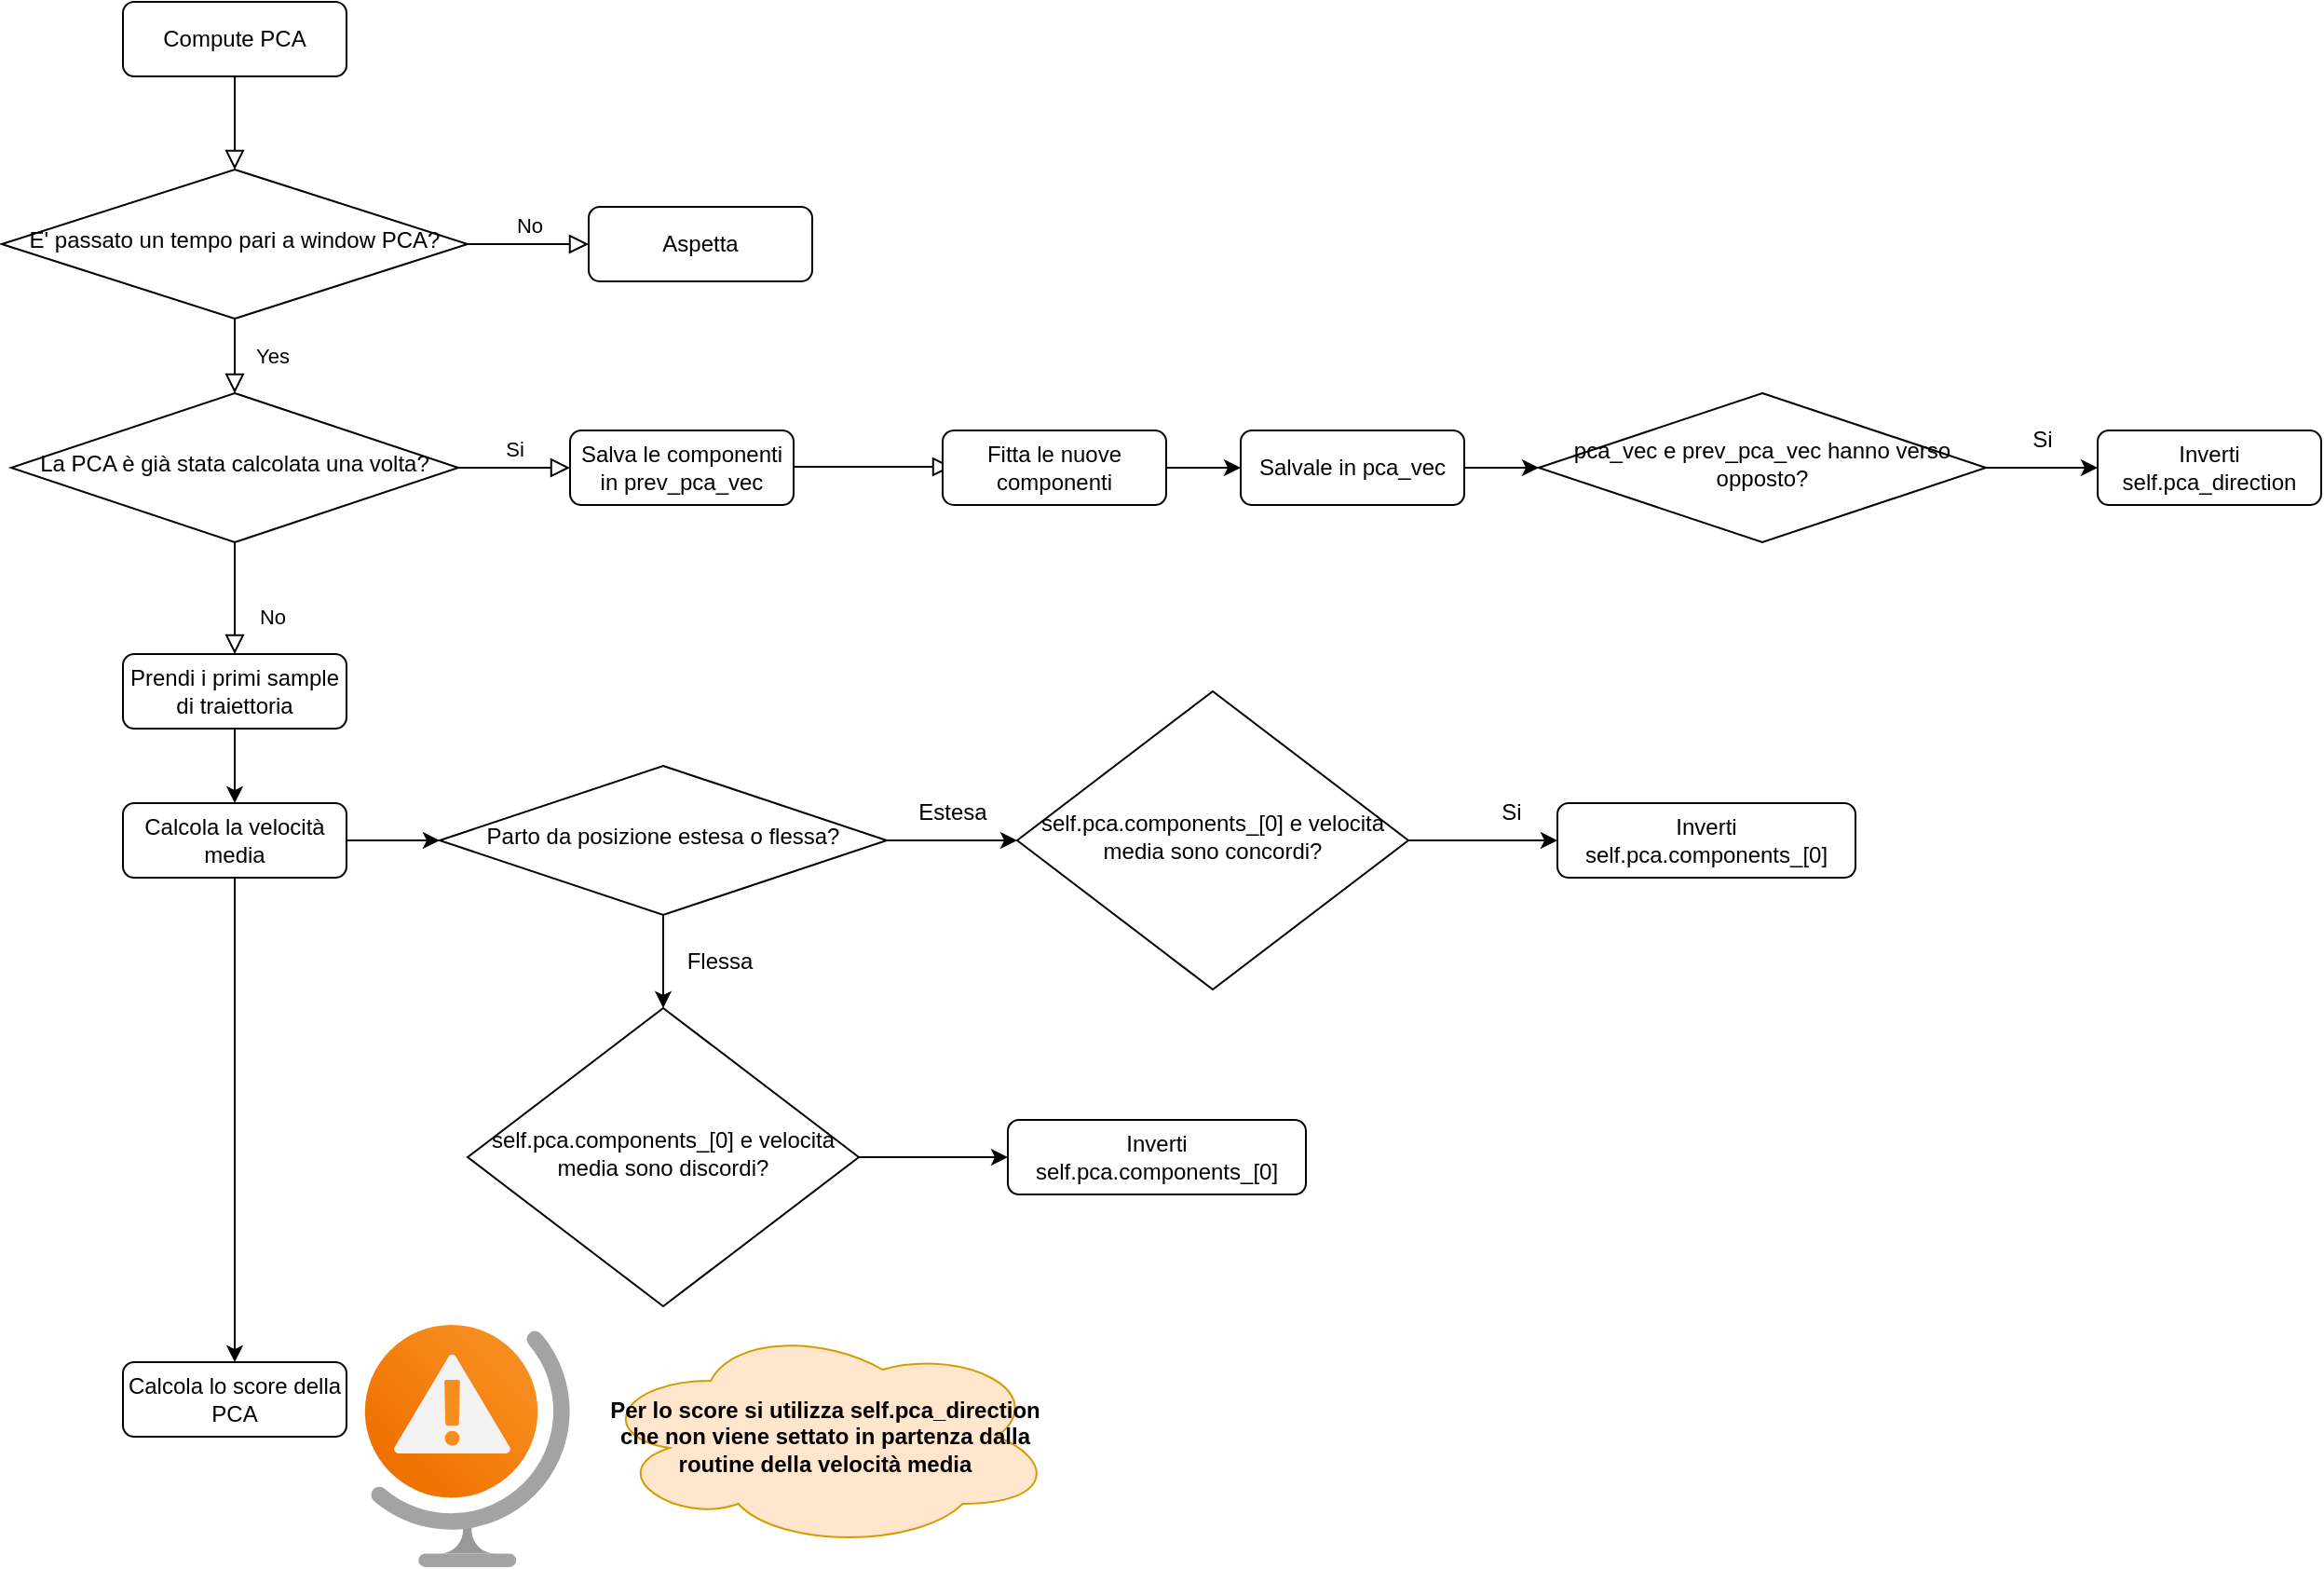 <mxfile version="26.0.9">
  <diagram id="C5RBs43oDa-KdzZeNtuy" name="Page-1">
    <mxGraphModel dx="1434" dy="836" grid="1" gridSize="10" guides="1" tooltips="1" connect="1" arrows="1" fold="1" page="1" pageScale="1" pageWidth="827" pageHeight="1169" math="0" shadow="0">
      <root>
        <mxCell id="WIyWlLk6GJQsqaUBKTNV-0" />
        <mxCell id="WIyWlLk6GJQsqaUBKTNV-1" parent="WIyWlLk6GJQsqaUBKTNV-0" />
        <mxCell id="WIyWlLk6GJQsqaUBKTNV-2" value="" style="rounded=0;html=1;jettySize=auto;orthogonalLoop=1;fontSize=11;endArrow=block;endFill=0;endSize=8;strokeWidth=1;shadow=0;labelBackgroundColor=none;edgeStyle=orthogonalEdgeStyle;" parent="WIyWlLk6GJQsqaUBKTNV-1" source="WIyWlLk6GJQsqaUBKTNV-3" target="WIyWlLk6GJQsqaUBKTNV-6" edge="1">
          <mxGeometry relative="1" as="geometry" />
        </mxCell>
        <mxCell id="WIyWlLk6GJQsqaUBKTNV-3" value="Compute PCA" style="rounded=1;whiteSpace=wrap;html=1;fontSize=12;glass=0;strokeWidth=1;shadow=0;" parent="WIyWlLk6GJQsqaUBKTNV-1" vertex="1">
          <mxGeometry x="160" y="80" width="120" height="40" as="geometry" />
        </mxCell>
        <mxCell id="WIyWlLk6GJQsqaUBKTNV-4" value="Yes" style="rounded=0;html=1;jettySize=auto;orthogonalLoop=1;fontSize=11;endArrow=block;endFill=0;endSize=8;strokeWidth=1;shadow=0;labelBackgroundColor=none;edgeStyle=orthogonalEdgeStyle;" parent="WIyWlLk6GJQsqaUBKTNV-1" source="WIyWlLk6GJQsqaUBKTNV-6" target="WIyWlLk6GJQsqaUBKTNV-10" edge="1">
          <mxGeometry y="20" relative="1" as="geometry">
            <mxPoint as="offset" />
          </mxGeometry>
        </mxCell>
        <mxCell id="WIyWlLk6GJQsqaUBKTNV-5" value="No" style="edgeStyle=orthogonalEdgeStyle;rounded=0;html=1;jettySize=auto;orthogonalLoop=1;fontSize=11;endArrow=block;endFill=0;endSize=8;strokeWidth=1;shadow=0;labelBackgroundColor=none;" parent="WIyWlLk6GJQsqaUBKTNV-1" source="WIyWlLk6GJQsqaUBKTNV-6" target="WIyWlLk6GJQsqaUBKTNV-7" edge="1">
          <mxGeometry y="10" relative="1" as="geometry">
            <mxPoint as="offset" />
          </mxGeometry>
        </mxCell>
        <mxCell id="WIyWlLk6GJQsqaUBKTNV-6" value="E&#39; passato un tempo pari a window PCA?" style="rhombus;whiteSpace=wrap;html=1;shadow=0;fontFamily=Helvetica;fontSize=12;align=center;strokeWidth=1;spacing=6;spacingTop=-4;" parent="WIyWlLk6GJQsqaUBKTNV-1" vertex="1">
          <mxGeometry x="95" y="170" width="250" height="80" as="geometry" />
        </mxCell>
        <mxCell id="WIyWlLk6GJQsqaUBKTNV-7" value="Aspetta" style="rounded=1;whiteSpace=wrap;html=1;fontSize=12;glass=0;strokeWidth=1;shadow=0;" parent="WIyWlLk6GJQsqaUBKTNV-1" vertex="1">
          <mxGeometry x="410" y="190" width="120" height="40" as="geometry" />
        </mxCell>
        <mxCell id="WIyWlLk6GJQsqaUBKTNV-8" value="No" style="rounded=0;html=1;jettySize=auto;orthogonalLoop=1;fontSize=11;endArrow=block;endFill=0;endSize=8;strokeWidth=1;shadow=0;labelBackgroundColor=none;edgeStyle=orthogonalEdgeStyle;" parent="WIyWlLk6GJQsqaUBKTNV-1" source="WIyWlLk6GJQsqaUBKTNV-10" target="WIyWlLk6GJQsqaUBKTNV-11" edge="1">
          <mxGeometry x="0.333" y="20" relative="1" as="geometry">
            <mxPoint as="offset" />
          </mxGeometry>
        </mxCell>
        <mxCell id="WIyWlLk6GJQsqaUBKTNV-9" value="Si" style="edgeStyle=orthogonalEdgeStyle;rounded=0;html=1;jettySize=auto;orthogonalLoop=1;fontSize=11;endArrow=block;endFill=0;endSize=8;strokeWidth=1;shadow=0;labelBackgroundColor=none;" parent="WIyWlLk6GJQsqaUBKTNV-1" source="WIyWlLk6GJQsqaUBKTNV-10" target="WIyWlLk6GJQsqaUBKTNV-12" edge="1">
          <mxGeometry y="10" relative="1" as="geometry">
            <mxPoint as="offset" />
          </mxGeometry>
        </mxCell>
        <mxCell id="WIyWlLk6GJQsqaUBKTNV-10" value="La PCA è già stata calcolata una volta?" style="rhombus;whiteSpace=wrap;html=1;shadow=0;fontFamily=Helvetica;fontSize=12;align=center;strokeWidth=1;spacing=6;spacingTop=-4;" parent="WIyWlLk6GJQsqaUBKTNV-1" vertex="1">
          <mxGeometry x="100" y="290" width="240" height="80" as="geometry" />
        </mxCell>
        <mxCell id="wZNmA4QH3G2cy036OYi1-15" style="edgeStyle=orthogonalEdgeStyle;rounded=0;orthogonalLoop=1;jettySize=auto;html=1;exitX=0.5;exitY=1;exitDx=0;exitDy=0;" edge="1" parent="WIyWlLk6GJQsqaUBKTNV-1" source="WIyWlLk6GJQsqaUBKTNV-11" target="wZNmA4QH3G2cy036OYi1-13">
          <mxGeometry relative="1" as="geometry" />
        </mxCell>
        <mxCell id="WIyWlLk6GJQsqaUBKTNV-11" value="Prendi i primi sample di traiettoria" style="rounded=1;whiteSpace=wrap;html=1;fontSize=12;glass=0;strokeWidth=1;shadow=0;" parent="WIyWlLk6GJQsqaUBKTNV-1" vertex="1">
          <mxGeometry x="160" y="430" width="120" height="40" as="geometry" />
        </mxCell>
        <mxCell id="WIyWlLk6GJQsqaUBKTNV-12" value="Salva le componenti in prev_pca_vec" style="rounded=1;whiteSpace=wrap;html=1;fontSize=12;glass=0;strokeWidth=1;shadow=0;" parent="WIyWlLk6GJQsqaUBKTNV-1" vertex="1">
          <mxGeometry x="400" y="310" width="120" height="40" as="geometry" />
        </mxCell>
        <mxCell id="wZNmA4QH3G2cy036OYi1-0" value="" style="edgeStyle=orthogonalEdgeStyle;rounded=0;html=1;jettySize=auto;orthogonalLoop=1;fontSize=11;endArrow=block;endFill=0;endSize=8;strokeWidth=1;shadow=0;labelBackgroundColor=none;" edge="1" parent="WIyWlLk6GJQsqaUBKTNV-1">
          <mxGeometry y="10" relative="1" as="geometry">
            <mxPoint as="offset" />
            <mxPoint x="520" y="329.5" as="sourcePoint" />
            <mxPoint x="605" y="329.5" as="targetPoint" />
          </mxGeometry>
        </mxCell>
        <mxCell id="wZNmA4QH3G2cy036OYi1-4" style="edgeStyle=orthogonalEdgeStyle;rounded=0;orthogonalLoop=1;jettySize=auto;html=1;entryX=0;entryY=0.5;entryDx=0;entryDy=0;" edge="1" parent="WIyWlLk6GJQsqaUBKTNV-1" source="wZNmA4QH3G2cy036OYi1-1" target="wZNmA4QH3G2cy036OYi1-3">
          <mxGeometry relative="1" as="geometry" />
        </mxCell>
        <mxCell id="wZNmA4QH3G2cy036OYi1-1" value="Fitta le nuove componenti" style="rounded=1;whiteSpace=wrap;html=1;fontSize=12;glass=0;strokeWidth=1;shadow=0;" vertex="1" parent="WIyWlLk6GJQsqaUBKTNV-1">
          <mxGeometry x="600" y="310" width="120" height="40" as="geometry" />
        </mxCell>
        <mxCell id="wZNmA4QH3G2cy036OYi1-7" style="edgeStyle=orthogonalEdgeStyle;rounded=0;orthogonalLoop=1;jettySize=auto;html=1;entryX=0;entryY=0.5;entryDx=0;entryDy=0;" edge="1" parent="WIyWlLk6GJQsqaUBKTNV-1" source="wZNmA4QH3G2cy036OYi1-3">
          <mxGeometry relative="1" as="geometry">
            <mxPoint x="920" y="330" as="targetPoint" />
          </mxGeometry>
        </mxCell>
        <mxCell id="wZNmA4QH3G2cy036OYi1-3" value="Salvale in pca_vec" style="rounded=1;whiteSpace=wrap;html=1;fontSize=12;glass=0;strokeWidth=1;shadow=0;" vertex="1" parent="WIyWlLk6GJQsqaUBKTNV-1">
          <mxGeometry x="760" y="310" width="120" height="40" as="geometry" />
        </mxCell>
        <mxCell id="wZNmA4QH3G2cy036OYi1-10" style="edgeStyle=orthogonalEdgeStyle;rounded=0;orthogonalLoop=1;jettySize=auto;html=1;" edge="1" parent="WIyWlLk6GJQsqaUBKTNV-1" source="wZNmA4QH3G2cy036OYi1-8">
          <mxGeometry relative="1" as="geometry">
            <mxPoint x="1220" y="330" as="targetPoint" />
          </mxGeometry>
        </mxCell>
        <mxCell id="wZNmA4QH3G2cy036OYi1-8" value="pca_vec e prev_pca_vec hanno verso opposto?" style="rhombus;whiteSpace=wrap;html=1;shadow=0;fontFamily=Helvetica;fontSize=12;align=center;strokeWidth=1;spacing=6;spacingTop=-4;" vertex="1" parent="WIyWlLk6GJQsqaUBKTNV-1">
          <mxGeometry x="920" y="290" width="240" height="80" as="geometry" />
        </mxCell>
        <mxCell id="wZNmA4QH3G2cy036OYi1-11" value="Si" style="text;html=1;align=center;verticalAlign=middle;resizable=0;points=[];autosize=1;strokeColor=none;fillColor=none;" vertex="1" parent="WIyWlLk6GJQsqaUBKTNV-1">
          <mxGeometry x="1175" y="300" width="30" height="30" as="geometry" />
        </mxCell>
        <mxCell id="wZNmA4QH3G2cy036OYi1-12" value="Inverti self.pca_direction" style="rounded=1;whiteSpace=wrap;html=1;fontSize=12;glass=0;strokeWidth=1;shadow=0;" vertex="1" parent="WIyWlLk6GJQsqaUBKTNV-1">
          <mxGeometry x="1220" y="310" width="120" height="40" as="geometry" />
        </mxCell>
        <mxCell id="wZNmA4QH3G2cy036OYi1-18" style="edgeStyle=orthogonalEdgeStyle;rounded=0;orthogonalLoop=1;jettySize=auto;html=1;exitX=1;exitY=0.5;exitDx=0;exitDy=0;entryX=0;entryY=0.5;entryDx=0;entryDy=0;" edge="1" parent="WIyWlLk6GJQsqaUBKTNV-1" source="wZNmA4QH3G2cy036OYi1-13" target="wZNmA4QH3G2cy036OYi1-17">
          <mxGeometry relative="1" as="geometry" />
        </mxCell>
        <mxCell id="wZNmA4QH3G2cy036OYi1-30" style="edgeStyle=orthogonalEdgeStyle;rounded=0;orthogonalLoop=1;jettySize=auto;html=1;" edge="1" parent="WIyWlLk6GJQsqaUBKTNV-1" source="wZNmA4QH3G2cy036OYi1-13">
          <mxGeometry relative="1" as="geometry">
            <mxPoint x="220" y="810" as="targetPoint" />
          </mxGeometry>
        </mxCell>
        <mxCell id="wZNmA4QH3G2cy036OYi1-13" value="Calcola la velocità media" style="rounded=1;whiteSpace=wrap;html=1;fontSize=12;glass=0;strokeWidth=1;shadow=0;" vertex="1" parent="WIyWlLk6GJQsqaUBKTNV-1">
          <mxGeometry x="160" y="510" width="120" height="40" as="geometry" />
        </mxCell>
        <mxCell id="wZNmA4QH3G2cy036OYi1-19" style="edgeStyle=orthogonalEdgeStyle;rounded=0;orthogonalLoop=1;jettySize=auto;html=1;" edge="1" parent="WIyWlLk6GJQsqaUBKTNV-1" source="wZNmA4QH3G2cy036OYi1-17">
          <mxGeometry relative="1" as="geometry">
            <mxPoint x="640" y="530" as="targetPoint" />
          </mxGeometry>
        </mxCell>
        <mxCell id="wZNmA4QH3G2cy036OYi1-20" style="edgeStyle=orthogonalEdgeStyle;rounded=0;orthogonalLoop=1;jettySize=auto;html=1;exitX=0.5;exitY=1;exitDx=0;exitDy=0;" edge="1" parent="WIyWlLk6GJQsqaUBKTNV-1" source="wZNmA4QH3G2cy036OYi1-17">
          <mxGeometry relative="1" as="geometry">
            <mxPoint x="450" y="620" as="targetPoint" />
          </mxGeometry>
        </mxCell>
        <mxCell id="wZNmA4QH3G2cy036OYi1-17" value="Parto da posizione estesa o flessa?" style="rhombus;whiteSpace=wrap;html=1;shadow=0;fontFamily=Helvetica;fontSize=12;align=center;strokeWidth=1;spacing=6;spacingTop=-4;" vertex="1" parent="WIyWlLk6GJQsqaUBKTNV-1">
          <mxGeometry x="330" y="490" width="240" height="80" as="geometry" />
        </mxCell>
        <mxCell id="wZNmA4QH3G2cy036OYi1-21" value="Estesa" style="text;html=1;align=center;verticalAlign=middle;resizable=0;points=[];autosize=1;strokeColor=none;fillColor=none;" vertex="1" parent="WIyWlLk6GJQsqaUBKTNV-1">
          <mxGeometry x="575" y="500" width="60" height="30" as="geometry" />
        </mxCell>
        <mxCell id="wZNmA4QH3G2cy036OYi1-22" value="Flessa" style="text;html=1;align=center;verticalAlign=middle;resizable=0;points=[];autosize=1;strokeColor=none;fillColor=none;" vertex="1" parent="WIyWlLk6GJQsqaUBKTNV-1">
          <mxGeometry x="450" y="580" width="60" height="30" as="geometry" />
        </mxCell>
        <mxCell id="wZNmA4QH3G2cy036OYi1-24" style="edgeStyle=orthogonalEdgeStyle;rounded=0;orthogonalLoop=1;jettySize=auto;html=1;" edge="1" parent="WIyWlLk6GJQsqaUBKTNV-1" source="wZNmA4QH3G2cy036OYi1-23">
          <mxGeometry relative="1" as="geometry">
            <mxPoint x="930" y="530" as="targetPoint" />
          </mxGeometry>
        </mxCell>
        <mxCell id="wZNmA4QH3G2cy036OYi1-23" value="self.pca.components_[0] e velocità media sono concordi?" style="rhombus;whiteSpace=wrap;html=1;shadow=0;fontFamily=Helvetica;fontSize=12;align=center;strokeWidth=1;spacing=6;spacingTop=-4;" vertex="1" parent="WIyWlLk6GJQsqaUBKTNV-1">
          <mxGeometry x="640" y="450" width="210" height="160" as="geometry" />
        </mxCell>
        <mxCell id="wZNmA4QH3G2cy036OYi1-25" value="Si" style="text;html=1;align=center;verticalAlign=middle;resizable=0;points=[];autosize=1;strokeColor=none;fillColor=none;" vertex="1" parent="WIyWlLk6GJQsqaUBKTNV-1">
          <mxGeometry x="890" y="500" width="30" height="30" as="geometry" />
        </mxCell>
        <mxCell id="wZNmA4QH3G2cy036OYi1-26" value="Inverti self.pca.components_[0]" style="rounded=1;whiteSpace=wrap;html=1;fontSize=12;glass=0;strokeWidth=1;shadow=0;" vertex="1" parent="WIyWlLk6GJQsqaUBKTNV-1">
          <mxGeometry x="930" y="510" width="160" height="40" as="geometry" />
        </mxCell>
        <mxCell id="wZNmA4QH3G2cy036OYi1-29" style="edgeStyle=orthogonalEdgeStyle;rounded=0;orthogonalLoop=1;jettySize=auto;html=1;entryX=0;entryY=0.5;entryDx=0;entryDy=0;" edge="1" parent="WIyWlLk6GJQsqaUBKTNV-1" source="wZNmA4QH3G2cy036OYi1-27" target="wZNmA4QH3G2cy036OYi1-28">
          <mxGeometry relative="1" as="geometry" />
        </mxCell>
        <mxCell id="wZNmA4QH3G2cy036OYi1-27" value="self.pca.components_[0] e velocità media sono discordi?" style="rhombus;whiteSpace=wrap;html=1;shadow=0;fontFamily=Helvetica;fontSize=12;align=center;strokeWidth=1;spacing=6;spacingTop=-4;" vertex="1" parent="WIyWlLk6GJQsqaUBKTNV-1">
          <mxGeometry x="345" y="620" width="210" height="160" as="geometry" />
        </mxCell>
        <mxCell id="wZNmA4QH3G2cy036OYi1-28" value="Inverti self.pca.components_[0]" style="rounded=1;whiteSpace=wrap;html=1;fontSize=12;glass=0;strokeWidth=1;shadow=0;" vertex="1" parent="WIyWlLk6GJQsqaUBKTNV-1">
          <mxGeometry x="635" y="680" width="160" height="40" as="geometry" />
        </mxCell>
        <mxCell id="wZNmA4QH3G2cy036OYi1-32" value="Calcola lo score della PCA" style="rounded=1;whiteSpace=wrap;html=1;fontSize=12;glass=0;strokeWidth=1;shadow=0;" vertex="1" parent="WIyWlLk6GJQsqaUBKTNV-1">
          <mxGeometry x="160" y="810" width="120" height="40" as="geometry" />
        </mxCell>
        <mxCell id="wZNmA4QH3G2cy036OYi1-33" value="" style="image;aspect=fixed;html=1;points=[];align=center;fontSize=12;image=img/lib/azure2/general/Globe_Warning.svg;" vertex="1" parent="WIyWlLk6GJQsqaUBKTNV-1">
          <mxGeometry x="289.7" y="790" width="110.3" height="130" as="geometry" />
        </mxCell>
        <mxCell id="wZNmA4QH3G2cy036OYi1-34" value="&lt;b&gt;Per lo score si utilizza self.pca_direction che non viene settato in partenza dalla routine della velocità media&lt;/b&gt;" style="ellipse;shape=cloud;whiteSpace=wrap;html=1;fillColor=#ffe6cc;strokeColor=#d79b00;" vertex="1" parent="WIyWlLk6GJQsqaUBKTNV-1">
          <mxGeometry x="414" y="790" width="246" height="120" as="geometry" />
        </mxCell>
      </root>
    </mxGraphModel>
  </diagram>
</mxfile>
